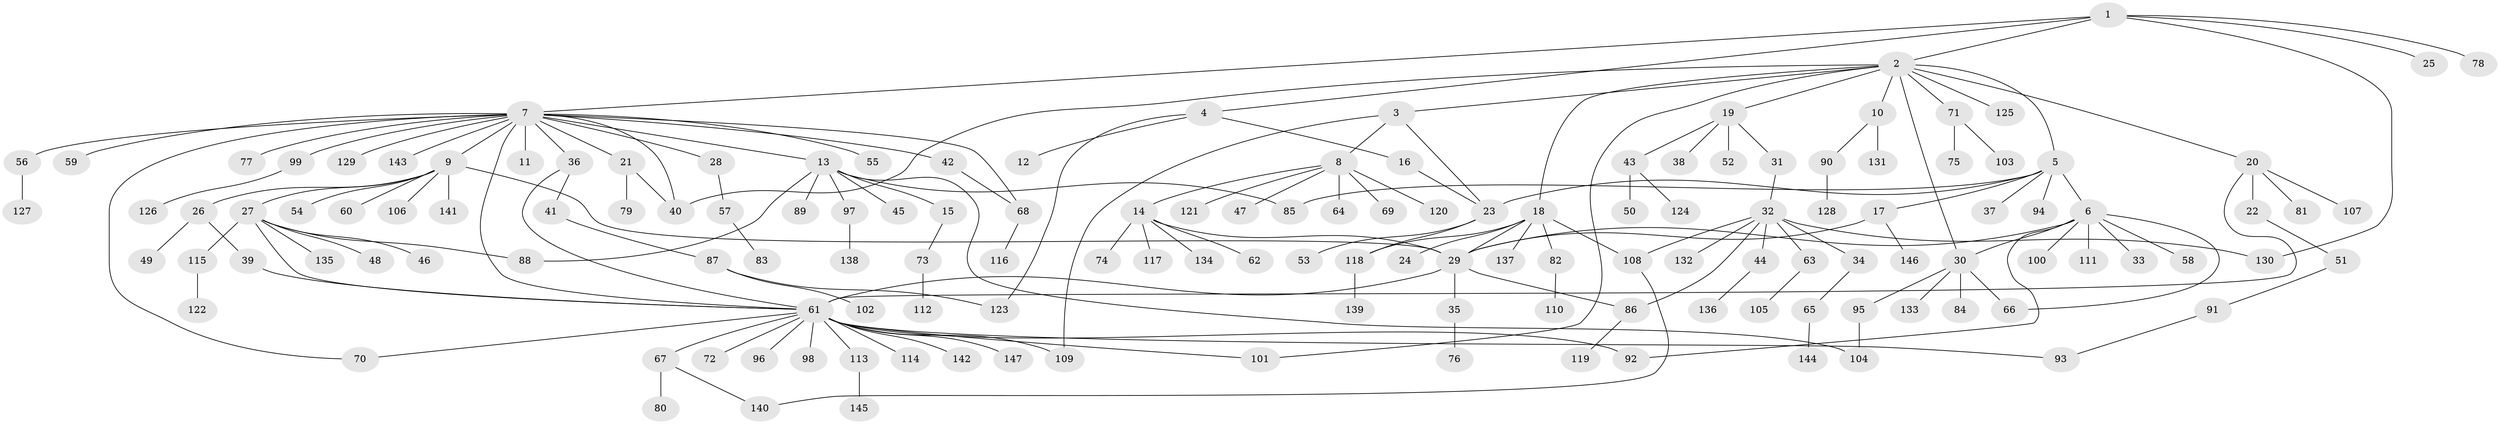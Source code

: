 // coarse degree distribution, {2: 0.21621621621621623, 3: 0.05405405405405406, 4: 0.08108108108108109, 1: 0.4864864864864865, 16: 0.013513513513513514, 6: 0.05405405405405406, 5: 0.05405405405405406, 17: 0.013513513513513514, 11: 0.013513513513513514, 8: 0.013513513513513514}
// Generated by graph-tools (version 1.1) at 2025/36/03/04/25 23:36:40]
// undirected, 147 vertices, 176 edges
graph export_dot {
  node [color=gray90,style=filled];
  1;
  2;
  3;
  4;
  5;
  6;
  7;
  8;
  9;
  10;
  11;
  12;
  13;
  14;
  15;
  16;
  17;
  18;
  19;
  20;
  21;
  22;
  23;
  24;
  25;
  26;
  27;
  28;
  29;
  30;
  31;
  32;
  33;
  34;
  35;
  36;
  37;
  38;
  39;
  40;
  41;
  42;
  43;
  44;
  45;
  46;
  47;
  48;
  49;
  50;
  51;
  52;
  53;
  54;
  55;
  56;
  57;
  58;
  59;
  60;
  61;
  62;
  63;
  64;
  65;
  66;
  67;
  68;
  69;
  70;
  71;
  72;
  73;
  74;
  75;
  76;
  77;
  78;
  79;
  80;
  81;
  82;
  83;
  84;
  85;
  86;
  87;
  88;
  89;
  90;
  91;
  92;
  93;
  94;
  95;
  96;
  97;
  98;
  99;
  100;
  101;
  102;
  103;
  104;
  105;
  106;
  107;
  108;
  109;
  110;
  111;
  112;
  113;
  114;
  115;
  116;
  117;
  118;
  119;
  120;
  121;
  122;
  123;
  124;
  125;
  126;
  127;
  128;
  129;
  130;
  131;
  132;
  133;
  134;
  135;
  136;
  137;
  138;
  139;
  140;
  141;
  142;
  143;
  144;
  145;
  146;
  147;
  1 -- 2;
  1 -- 4;
  1 -- 7;
  1 -- 25;
  1 -- 78;
  1 -- 130;
  2 -- 3;
  2 -- 5;
  2 -- 10;
  2 -- 18;
  2 -- 19;
  2 -- 20;
  2 -- 30;
  2 -- 40;
  2 -- 71;
  2 -- 101;
  2 -- 125;
  3 -- 8;
  3 -- 23;
  3 -- 109;
  4 -- 12;
  4 -- 16;
  4 -- 123;
  5 -- 6;
  5 -- 17;
  5 -- 23;
  5 -- 37;
  5 -- 85;
  5 -- 94;
  6 -- 29;
  6 -- 30;
  6 -- 33;
  6 -- 58;
  6 -- 66;
  6 -- 92;
  6 -- 100;
  6 -- 111;
  7 -- 9;
  7 -- 11;
  7 -- 13;
  7 -- 21;
  7 -- 28;
  7 -- 36;
  7 -- 40;
  7 -- 42;
  7 -- 55;
  7 -- 56;
  7 -- 59;
  7 -- 61;
  7 -- 68;
  7 -- 70;
  7 -- 77;
  7 -- 99;
  7 -- 129;
  7 -- 143;
  8 -- 14;
  8 -- 47;
  8 -- 64;
  8 -- 69;
  8 -- 120;
  8 -- 121;
  9 -- 26;
  9 -- 27;
  9 -- 29;
  9 -- 54;
  9 -- 60;
  9 -- 106;
  9 -- 141;
  10 -- 90;
  10 -- 131;
  13 -- 15;
  13 -- 45;
  13 -- 85;
  13 -- 88;
  13 -- 89;
  13 -- 97;
  13 -- 104;
  14 -- 29;
  14 -- 62;
  14 -- 74;
  14 -- 117;
  14 -- 134;
  15 -- 73;
  16 -- 23;
  17 -- 29;
  17 -- 146;
  18 -- 24;
  18 -- 29;
  18 -- 82;
  18 -- 108;
  18 -- 118;
  18 -- 137;
  19 -- 31;
  19 -- 38;
  19 -- 43;
  19 -- 52;
  20 -- 22;
  20 -- 61;
  20 -- 81;
  20 -- 107;
  21 -- 40;
  21 -- 79;
  22 -- 51;
  23 -- 53;
  23 -- 118;
  26 -- 39;
  26 -- 49;
  27 -- 46;
  27 -- 48;
  27 -- 61;
  27 -- 88;
  27 -- 115;
  27 -- 135;
  28 -- 57;
  29 -- 35;
  29 -- 61;
  29 -- 86;
  30 -- 66;
  30 -- 84;
  30 -- 95;
  30 -- 133;
  31 -- 32;
  32 -- 34;
  32 -- 44;
  32 -- 63;
  32 -- 86;
  32 -- 108;
  32 -- 130;
  32 -- 132;
  34 -- 65;
  35 -- 76;
  36 -- 41;
  36 -- 61;
  39 -- 61;
  41 -- 87;
  42 -- 68;
  43 -- 50;
  43 -- 124;
  44 -- 136;
  51 -- 91;
  56 -- 127;
  57 -- 83;
  61 -- 67;
  61 -- 70;
  61 -- 72;
  61 -- 92;
  61 -- 93;
  61 -- 96;
  61 -- 98;
  61 -- 101;
  61 -- 109;
  61 -- 113;
  61 -- 114;
  61 -- 142;
  61 -- 147;
  63 -- 105;
  65 -- 144;
  67 -- 80;
  67 -- 140;
  68 -- 116;
  71 -- 75;
  71 -- 103;
  73 -- 112;
  82 -- 110;
  86 -- 119;
  87 -- 102;
  87 -- 123;
  90 -- 128;
  91 -- 93;
  95 -- 104;
  97 -- 138;
  99 -- 126;
  108 -- 140;
  113 -- 145;
  115 -- 122;
  118 -- 139;
}

